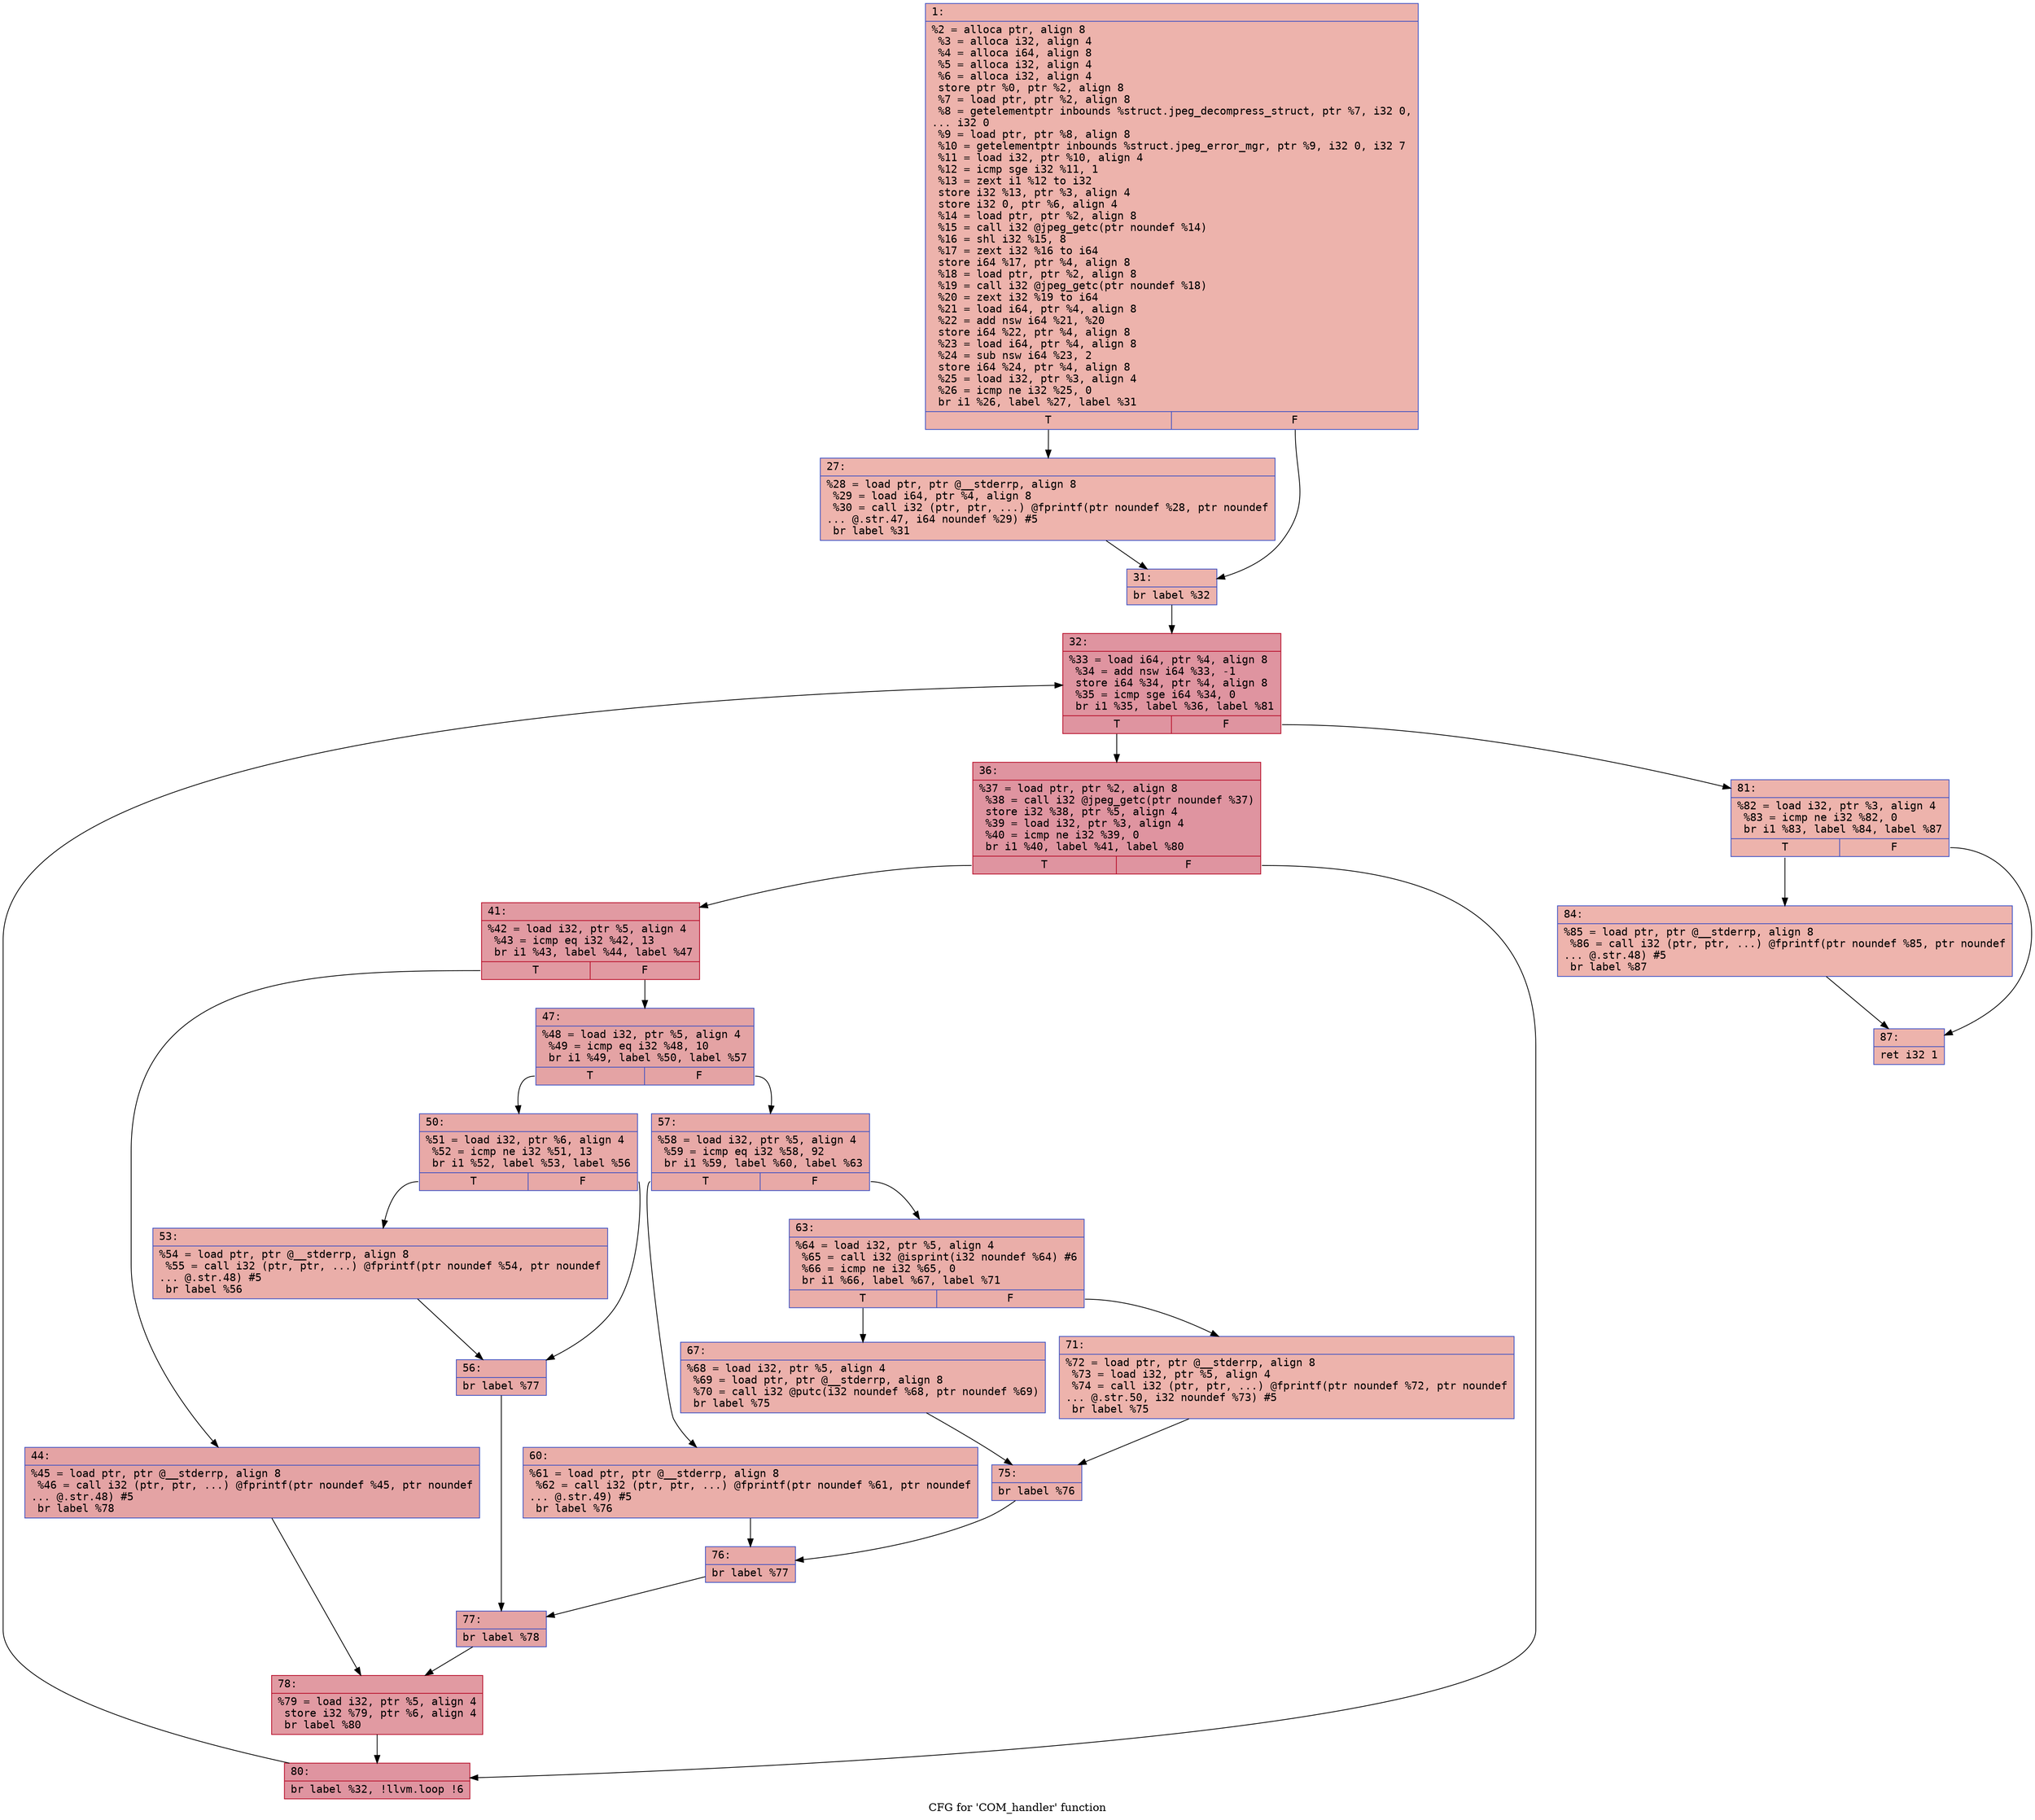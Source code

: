 digraph "CFG for 'COM_handler' function" {
	label="CFG for 'COM_handler' function";

	Node0x600001e27160 [shape=record,color="#3d50c3ff", style=filled, fillcolor="#d6524470" fontname="Courier",label="{1:\l|  %2 = alloca ptr, align 8\l  %3 = alloca i32, align 4\l  %4 = alloca i64, align 8\l  %5 = alloca i32, align 4\l  %6 = alloca i32, align 4\l  store ptr %0, ptr %2, align 8\l  %7 = load ptr, ptr %2, align 8\l  %8 = getelementptr inbounds %struct.jpeg_decompress_struct, ptr %7, i32 0,\l... i32 0\l  %9 = load ptr, ptr %8, align 8\l  %10 = getelementptr inbounds %struct.jpeg_error_mgr, ptr %9, i32 0, i32 7\l  %11 = load i32, ptr %10, align 4\l  %12 = icmp sge i32 %11, 1\l  %13 = zext i1 %12 to i32\l  store i32 %13, ptr %3, align 4\l  store i32 0, ptr %6, align 4\l  %14 = load ptr, ptr %2, align 8\l  %15 = call i32 @jpeg_getc(ptr noundef %14)\l  %16 = shl i32 %15, 8\l  %17 = zext i32 %16 to i64\l  store i64 %17, ptr %4, align 8\l  %18 = load ptr, ptr %2, align 8\l  %19 = call i32 @jpeg_getc(ptr noundef %18)\l  %20 = zext i32 %19 to i64\l  %21 = load i64, ptr %4, align 8\l  %22 = add nsw i64 %21, %20\l  store i64 %22, ptr %4, align 8\l  %23 = load i64, ptr %4, align 8\l  %24 = sub nsw i64 %23, 2\l  store i64 %24, ptr %4, align 8\l  %25 = load i32, ptr %3, align 4\l  %26 = icmp ne i32 %25, 0\l  br i1 %26, label %27, label %31\l|{<s0>T|<s1>F}}"];
	Node0x600001e27160:s0 -> Node0x600001e271b0[tooltip="1 -> 27\nProbability 62.50%" ];
	Node0x600001e27160:s1 -> Node0x600001e27200[tooltip="1 -> 31\nProbability 37.50%" ];
	Node0x600001e271b0 [shape=record,color="#3d50c3ff", style=filled, fillcolor="#d8564670" fontname="Courier",label="{27:\l|  %28 = load ptr, ptr @__stderrp, align 8\l  %29 = load i64, ptr %4, align 8\l  %30 = call i32 (ptr, ptr, ...) @fprintf(ptr noundef %28, ptr noundef\l... @.str.47, i64 noundef %29) #5\l  br label %31\l}"];
	Node0x600001e271b0 -> Node0x600001e27200[tooltip="27 -> 31\nProbability 100.00%" ];
	Node0x600001e27200 [shape=record,color="#3d50c3ff", style=filled, fillcolor="#d6524470" fontname="Courier",label="{31:\l|  br label %32\l}"];
	Node0x600001e27200 -> Node0x600001e27250[tooltip="31 -> 32\nProbability 100.00%" ];
	Node0x600001e27250 [shape=record,color="#b70d28ff", style=filled, fillcolor="#b70d2870" fontname="Courier",label="{32:\l|  %33 = load i64, ptr %4, align 8\l  %34 = add nsw i64 %33, -1\l  store i64 %34, ptr %4, align 8\l  %35 = icmp sge i64 %34, 0\l  br i1 %35, label %36, label %81\l|{<s0>T|<s1>F}}"];
	Node0x600001e27250:s0 -> Node0x600001e272a0[tooltip="32 -> 36\nProbability 96.88%" ];
	Node0x600001e27250:s1 -> Node0x600001e277f0[tooltip="32 -> 81\nProbability 3.12%" ];
	Node0x600001e272a0 [shape=record,color="#b70d28ff", style=filled, fillcolor="#b70d2870" fontname="Courier",label="{36:\l|  %37 = load ptr, ptr %2, align 8\l  %38 = call i32 @jpeg_getc(ptr noundef %37)\l  store i32 %38, ptr %5, align 4\l  %39 = load i32, ptr %3, align 4\l  %40 = icmp ne i32 %39, 0\l  br i1 %40, label %41, label %80\l|{<s0>T|<s1>F}}"];
	Node0x600001e272a0:s0 -> Node0x600001e272f0[tooltip="36 -> 41\nProbability 62.50%" ];
	Node0x600001e272a0:s1 -> Node0x600001e277a0[tooltip="36 -> 80\nProbability 37.50%" ];
	Node0x600001e272f0 [shape=record,color="#b70d28ff", style=filled, fillcolor="#bb1b2c70" fontname="Courier",label="{41:\l|  %42 = load i32, ptr %5, align 4\l  %43 = icmp eq i32 %42, 13\l  br i1 %43, label %44, label %47\l|{<s0>T|<s1>F}}"];
	Node0x600001e272f0:s0 -> Node0x600001e27340[tooltip="41 -> 44\nProbability 50.00%" ];
	Node0x600001e272f0:s1 -> Node0x600001e27390[tooltip="41 -> 47\nProbability 50.00%" ];
	Node0x600001e27340 [shape=record,color="#3d50c3ff", style=filled, fillcolor="#c32e3170" fontname="Courier",label="{44:\l|  %45 = load ptr, ptr @__stderrp, align 8\l  %46 = call i32 (ptr, ptr, ...) @fprintf(ptr noundef %45, ptr noundef\l... @.str.48) #5\l  br label %78\l}"];
	Node0x600001e27340 -> Node0x600001e27750[tooltip="44 -> 78\nProbability 100.00%" ];
	Node0x600001e27390 [shape=record,color="#3d50c3ff", style=filled, fillcolor="#c32e3170" fontname="Courier",label="{47:\l|  %48 = load i32, ptr %5, align 4\l  %49 = icmp eq i32 %48, 10\l  br i1 %49, label %50, label %57\l|{<s0>T|<s1>F}}"];
	Node0x600001e27390:s0 -> Node0x600001e273e0[tooltip="47 -> 50\nProbability 50.00%" ];
	Node0x600001e27390:s1 -> Node0x600001e274d0[tooltip="47 -> 57\nProbability 50.00%" ];
	Node0x600001e273e0 [shape=record,color="#3d50c3ff", style=filled, fillcolor="#ca3b3770" fontname="Courier",label="{50:\l|  %51 = load i32, ptr %6, align 4\l  %52 = icmp ne i32 %51, 13\l  br i1 %52, label %53, label %56\l|{<s0>T|<s1>F}}"];
	Node0x600001e273e0:s0 -> Node0x600001e27430[tooltip="50 -> 53\nProbability 50.00%" ];
	Node0x600001e273e0:s1 -> Node0x600001e27480[tooltip="50 -> 56\nProbability 50.00%" ];
	Node0x600001e27430 [shape=record,color="#3d50c3ff", style=filled, fillcolor="#d0473d70" fontname="Courier",label="{53:\l|  %54 = load ptr, ptr @__stderrp, align 8\l  %55 = call i32 (ptr, ptr, ...) @fprintf(ptr noundef %54, ptr noundef\l... @.str.48) #5\l  br label %56\l}"];
	Node0x600001e27430 -> Node0x600001e27480[tooltip="53 -> 56\nProbability 100.00%" ];
	Node0x600001e27480 [shape=record,color="#3d50c3ff", style=filled, fillcolor="#ca3b3770" fontname="Courier",label="{56:\l|  br label %77\l}"];
	Node0x600001e27480 -> Node0x600001e27700[tooltip="56 -> 77\nProbability 100.00%" ];
	Node0x600001e274d0 [shape=record,color="#3d50c3ff", style=filled, fillcolor="#ca3b3770" fontname="Courier",label="{57:\l|  %58 = load i32, ptr %5, align 4\l  %59 = icmp eq i32 %58, 92\l  br i1 %59, label %60, label %63\l|{<s0>T|<s1>F}}"];
	Node0x600001e274d0:s0 -> Node0x600001e27520[tooltip="57 -> 60\nProbability 50.00%" ];
	Node0x600001e274d0:s1 -> Node0x600001e27570[tooltip="57 -> 63\nProbability 50.00%" ];
	Node0x600001e27520 [shape=record,color="#3d50c3ff", style=filled, fillcolor="#d0473d70" fontname="Courier",label="{60:\l|  %61 = load ptr, ptr @__stderrp, align 8\l  %62 = call i32 (ptr, ptr, ...) @fprintf(ptr noundef %61, ptr noundef\l... @.str.49) #5\l  br label %76\l}"];
	Node0x600001e27520 -> Node0x600001e276b0[tooltip="60 -> 76\nProbability 100.00%" ];
	Node0x600001e27570 [shape=record,color="#3d50c3ff", style=filled, fillcolor="#d0473d70" fontname="Courier",label="{63:\l|  %64 = load i32, ptr %5, align 4\l  %65 = call i32 @isprint(i32 noundef %64) #6\l  %66 = icmp ne i32 %65, 0\l  br i1 %66, label %67, label %71\l|{<s0>T|<s1>F}}"];
	Node0x600001e27570:s0 -> Node0x600001e275c0[tooltip="63 -> 67\nProbability 62.50%" ];
	Node0x600001e27570:s1 -> Node0x600001e27610[tooltip="63 -> 71\nProbability 37.50%" ];
	Node0x600001e275c0 [shape=record,color="#3d50c3ff", style=filled, fillcolor="#d24b4070" fontname="Courier",label="{67:\l|  %68 = load i32, ptr %5, align 4\l  %69 = load ptr, ptr @__stderrp, align 8\l  %70 = call i32 @putc(i32 noundef %68, ptr noundef %69)\l  br label %75\l}"];
	Node0x600001e275c0 -> Node0x600001e27660[tooltip="67 -> 75\nProbability 100.00%" ];
	Node0x600001e27610 [shape=record,color="#3d50c3ff", style=filled, fillcolor="#d6524470" fontname="Courier",label="{71:\l|  %72 = load ptr, ptr @__stderrp, align 8\l  %73 = load i32, ptr %5, align 4\l  %74 = call i32 (ptr, ptr, ...) @fprintf(ptr noundef %72, ptr noundef\l... @.str.50, i32 noundef %73) #5\l  br label %75\l}"];
	Node0x600001e27610 -> Node0x600001e27660[tooltip="71 -> 75\nProbability 100.00%" ];
	Node0x600001e27660 [shape=record,color="#3d50c3ff", style=filled, fillcolor="#d0473d70" fontname="Courier",label="{75:\l|  br label %76\l}"];
	Node0x600001e27660 -> Node0x600001e276b0[tooltip="75 -> 76\nProbability 100.00%" ];
	Node0x600001e276b0 [shape=record,color="#3d50c3ff", style=filled, fillcolor="#ca3b3770" fontname="Courier",label="{76:\l|  br label %77\l}"];
	Node0x600001e276b0 -> Node0x600001e27700[tooltip="76 -> 77\nProbability 100.00%" ];
	Node0x600001e27700 [shape=record,color="#3d50c3ff", style=filled, fillcolor="#c32e3170" fontname="Courier",label="{77:\l|  br label %78\l}"];
	Node0x600001e27700 -> Node0x600001e27750[tooltip="77 -> 78\nProbability 100.00%" ];
	Node0x600001e27750 [shape=record,color="#b70d28ff", style=filled, fillcolor="#bb1b2c70" fontname="Courier",label="{78:\l|  %79 = load i32, ptr %5, align 4\l  store i32 %79, ptr %6, align 4\l  br label %80\l}"];
	Node0x600001e27750 -> Node0x600001e277a0[tooltip="78 -> 80\nProbability 100.00%" ];
	Node0x600001e277a0 [shape=record,color="#b70d28ff", style=filled, fillcolor="#b70d2870" fontname="Courier",label="{80:\l|  br label %32, !llvm.loop !6\l}"];
	Node0x600001e277a0 -> Node0x600001e27250[tooltip="80 -> 32\nProbability 100.00%" ];
	Node0x600001e277f0 [shape=record,color="#3d50c3ff", style=filled, fillcolor="#d6524470" fontname="Courier",label="{81:\l|  %82 = load i32, ptr %3, align 4\l  %83 = icmp ne i32 %82, 0\l  br i1 %83, label %84, label %87\l|{<s0>T|<s1>F}}"];
	Node0x600001e277f0:s0 -> Node0x600001e27840[tooltip="81 -> 84\nProbability 62.50%" ];
	Node0x600001e277f0:s1 -> Node0x600001e27890[tooltip="81 -> 87\nProbability 37.50%" ];
	Node0x600001e27840 [shape=record,color="#3d50c3ff", style=filled, fillcolor="#d8564670" fontname="Courier",label="{84:\l|  %85 = load ptr, ptr @__stderrp, align 8\l  %86 = call i32 (ptr, ptr, ...) @fprintf(ptr noundef %85, ptr noundef\l... @.str.48) #5\l  br label %87\l}"];
	Node0x600001e27840 -> Node0x600001e27890[tooltip="84 -> 87\nProbability 100.00%" ];
	Node0x600001e27890 [shape=record,color="#3d50c3ff", style=filled, fillcolor="#d6524470" fontname="Courier",label="{87:\l|  ret i32 1\l}"];
}
